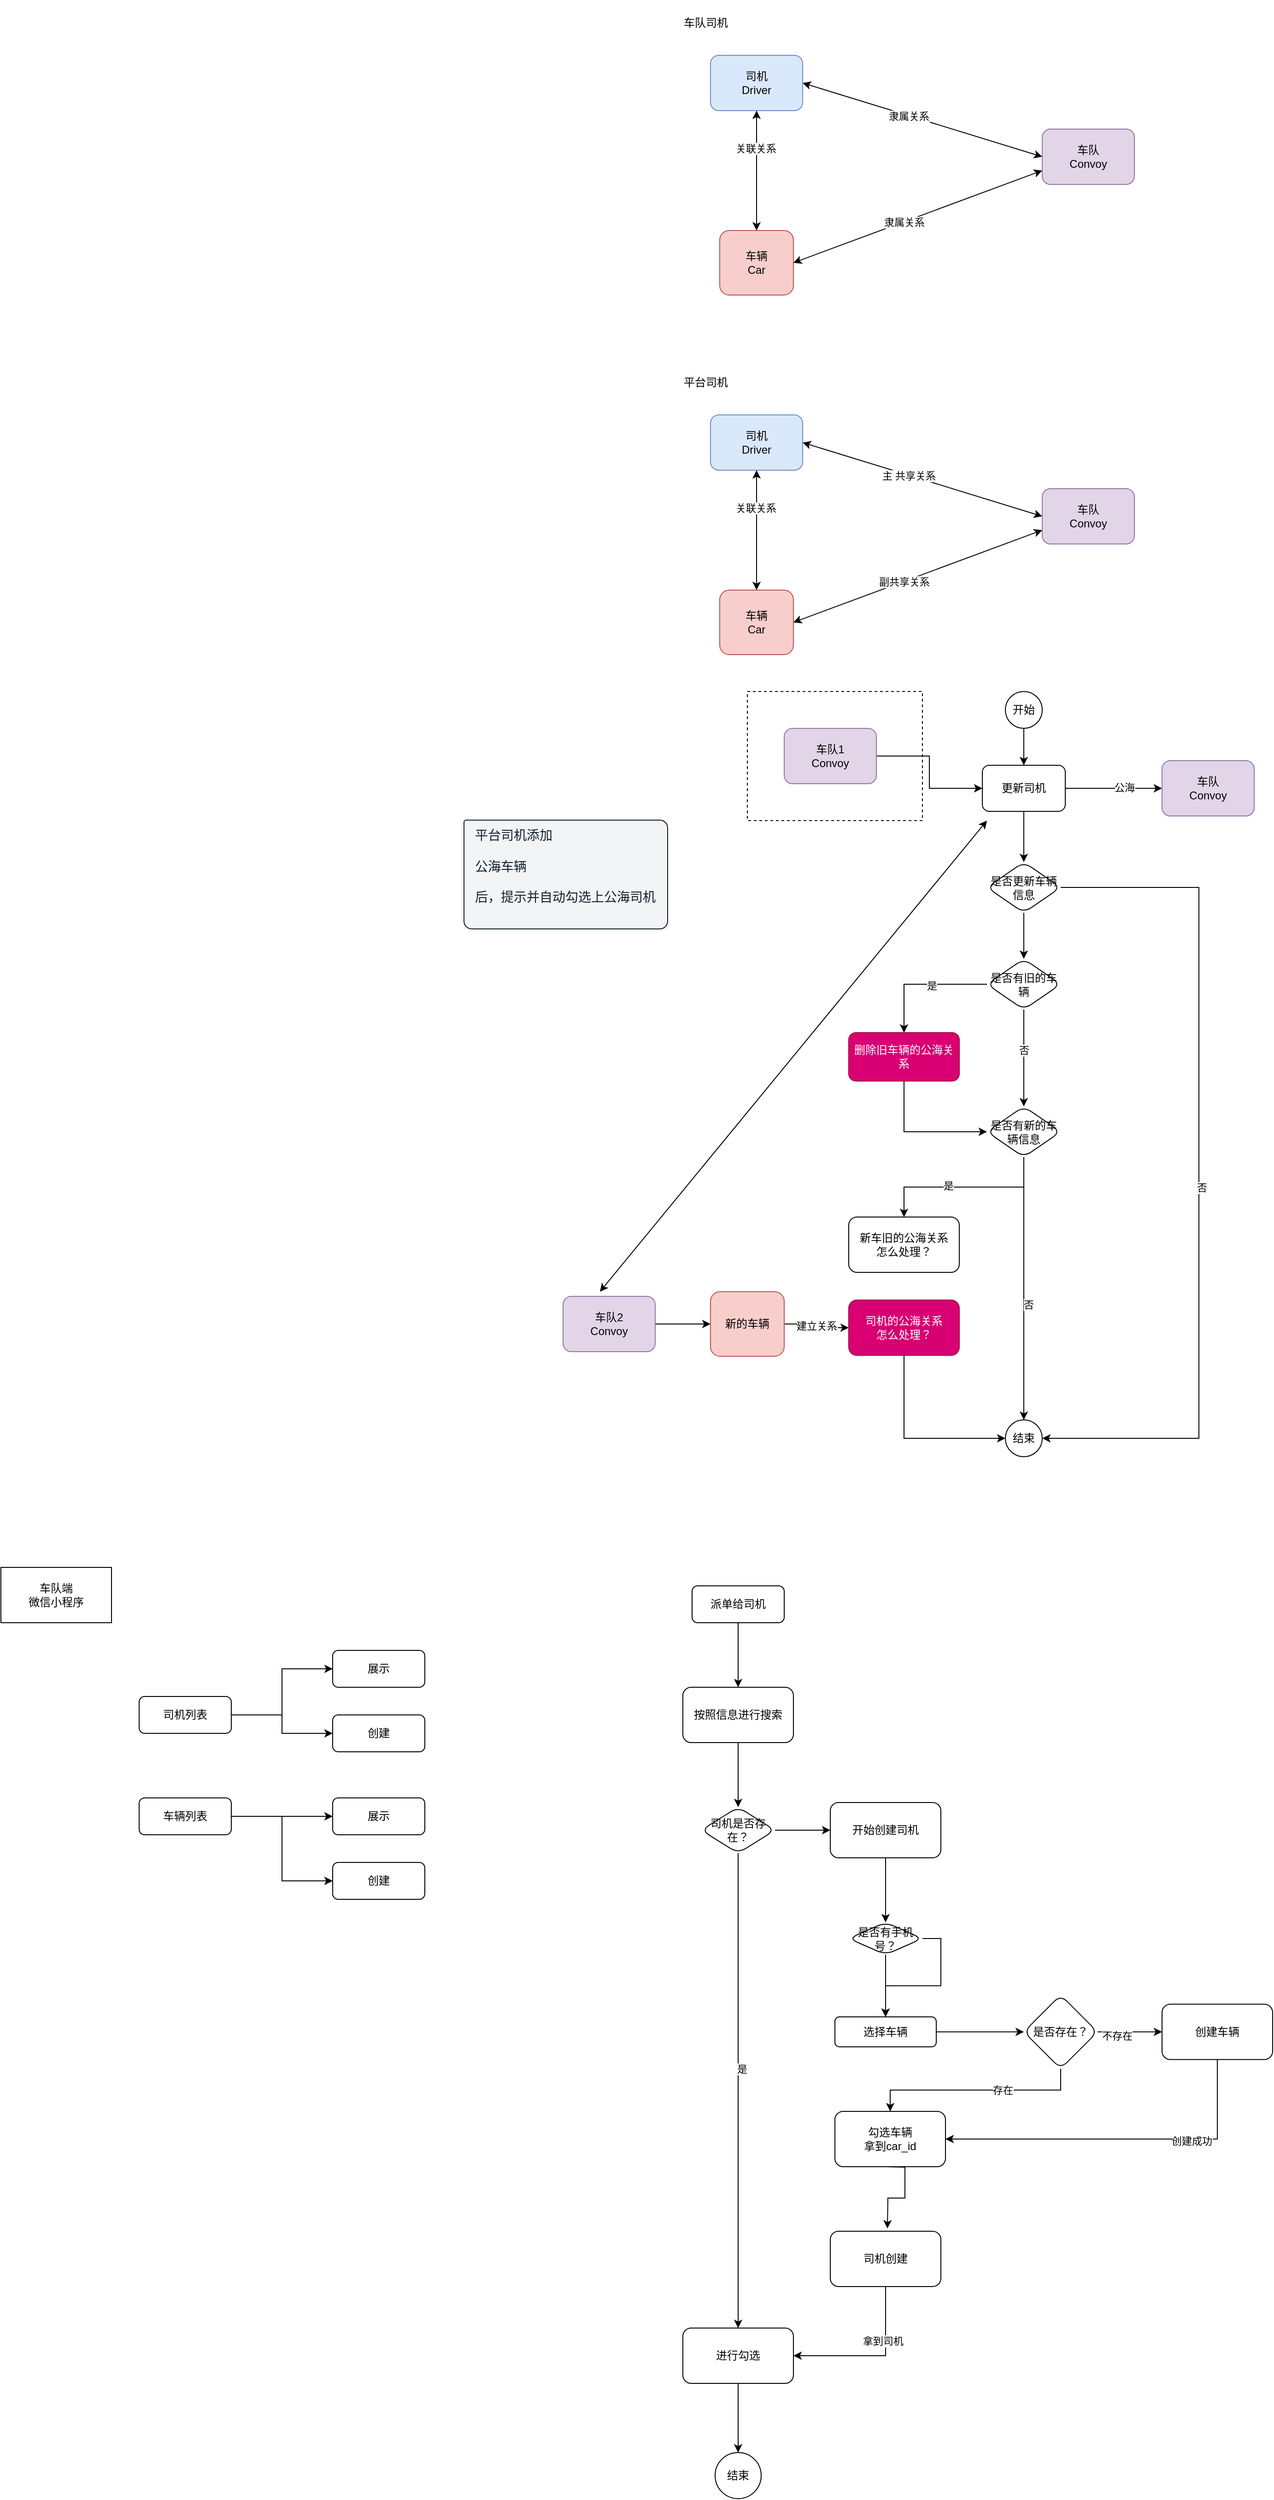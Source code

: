 <mxfile version="14.2.7" type="github">
  <diagram id="2kbX1E1XRLJPokDe4Fhj" name="第 1 页">
    <mxGraphModel dx="2235" dy="938" grid="1" gridSize="10" guides="1" tooltips="1" connect="1" arrows="1" fold="1" page="1" pageScale="1" pageWidth="827" pageHeight="1169" math="0" shadow="0">
      <root>
        <mxCell id="0" />
        <mxCell id="1" parent="0" />
        <mxCell id="m8hh6OS_aODhGldMMyQQ-11" value="" style="rounded=0;whiteSpace=wrap;html=1;dashed=1;" parent="1" vertex="1">
          <mxGeometry x="150" y="860" width="190" height="140" as="geometry" />
        </mxCell>
        <mxCell id="YYjRhVhqArYzpzuxB-8n-1" value="司机&lt;br&gt;Driver" style="rounded=1;whiteSpace=wrap;html=1;fillColor=#dae8fc;strokeColor=#6c8ebf;" parent="1" vertex="1">
          <mxGeometry x="110" y="170" width="100" height="60" as="geometry" />
        </mxCell>
        <mxCell id="YYjRhVhqArYzpzuxB-8n-2" value="车队&lt;br&gt;Convoy" style="rounded=1;whiteSpace=wrap;html=1;fillColor=#e1d5e7;strokeColor=#9673a6;" parent="1" vertex="1">
          <mxGeometry x="470" y="250" width="100" height="60" as="geometry" />
        </mxCell>
        <mxCell id="YYjRhVhqArYzpzuxB-8n-3" value="车辆&lt;br&gt;Car" style="rounded=1;whiteSpace=wrap;html=1;fillColor=#f8cecc;strokeColor=#b85450;" parent="1" vertex="1">
          <mxGeometry x="120" y="360" width="80" height="70" as="geometry" />
        </mxCell>
        <mxCell id="YYjRhVhqArYzpzuxB-8n-4" value="" style="endArrow=classic;startArrow=classic;html=1;entryX=0;entryY=0.5;entryDx=0;entryDy=0;" parent="1" target="YYjRhVhqArYzpzuxB-8n-2" edge="1">
          <mxGeometry width="50" height="50" relative="1" as="geometry">
            <mxPoint x="210" y="200" as="sourcePoint" />
            <mxPoint x="260" y="150" as="targetPoint" />
          </mxGeometry>
        </mxCell>
        <mxCell id="YYjRhVhqArYzpzuxB-8n-5" value="隶属关系" style="edgeLabel;html=1;align=center;verticalAlign=middle;resizable=0;points=[];" parent="YYjRhVhqArYzpzuxB-8n-4" vertex="1" connectable="0">
          <mxGeometry x="-0.115" relative="1" as="geometry">
            <mxPoint as="offset" />
          </mxGeometry>
        </mxCell>
        <mxCell id="YYjRhVhqArYzpzuxB-8n-6" value="" style="endArrow=classic;startArrow=classic;html=1;entryX=0;entryY=0.75;entryDx=0;entryDy=0;exitX=1;exitY=0.5;exitDx=0;exitDy=0;" parent="1" source="YYjRhVhqArYzpzuxB-8n-3" target="YYjRhVhqArYzpzuxB-8n-2" edge="1">
          <mxGeometry width="50" height="50" relative="1" as="geometry">
            <mxPoint x="360" y="490" as="sourcePoint" />
            <mxPoint x="690" y="530" as="targetPoint" />
          </mxGeometry>
        </mxCell>
        <mxCell id="YYjRhVhqArYzpzuxB-8n-7" value="隶属关系" style="edgeLabel;html=1;align=center;verticalAlign=middle;resizable=0;points=[];" parent="YYjRhVhqArYzpzuxB-8n-6" vertex="1" connectable="0">
          <mxGeometry x="-0.115" relative="1" as="geometry">
            <mxPoint as="offset" />
          </mxGeometry>
        </mxCell>
        <mxCell id="YYjRhVhqArYzpzuxB-8n-8" value="" style="endArrow=classic;startArrow=classic;html=1;exitX=0.5;exitY=1;exitDx=0;exitDy=0;entryX=0.5;entryY=0;entryDx=0;entryDy=0;" parent="1" source="YYjRhVhqArYzpzuxB-8n-1" target="YYjRhVhqArYzpzuxB-8n-3" edge="1">
          <mxGeometry width="50" height="50" relative="1" as="geometry">
            <mxPoint x="230" y="540" as="sourcePoint" />
            <mxPoint x="280" y="490" as="targetPoint" />
          </mxGeometry>
        </mxCell>
        <mxCell id="YYjRhVhqArYzpzuxB-8n-9" value="关联关系" style="edgeLabel;html=1;align=center;verticalAlign=middle;resizable=0;points=[];" parent="YYjRhVhqArYzpzuxB-8n-8" vertex="1" connectable="0">
          <mxGeometry x="-0.354" y="-1" relative="1" as="geometry">
            <mxPoint y="-1" as="offset" />
          </mxGeometry>
        </mxCell>
        <mxCell id="YYjRhVhqArYzpzuxB-8n-11" value="车队司机" style="text;html=1;strokeColor=none;fillColor=none;align=center;verticalAlign=middle;whiteSpace=wrap;rounded=0;" parent="1" vertex="1">
          <mxGeometry x="70" y="110" width="70" height="50" as="geometry" />
        </mxCell>
        <mxCell id="YYjRhVhqArYzpzuxB-8n-24" value="司机&lt;br&gt;Driver" style="rounded=1;whiteSpace=wrap;html=1;fillColor=#dae8fc;strokeColor=#6c8ebf;" parent="1" vertex="1">
          <mxGeometry x="110" y="560" width="100" height="60" as="geometry" />
        </mxCell>
        <mxCell id="YYjRhVhqArYzpzuxB-8n-25" value="车队&lt;br&gt;Convoy" style="rounded=1;whiteSpace=wrap;html=1;fillColor=#e1d5e7;strokeColor=#9673a6;" parent="1" vertex="1">
          <mxGeometry x="470" y="640" width="100" height="60" as="geometry" />
        </mxCell>
        <mxCell id="YYjRhVhqArYzpzuxB-8n-26" value="车辆&lt;br&gt;Car" style="rounded=1;whiteSpace=wrap;html=1;fillColor=#f8cecc;strokeColor=#b85450;" parent="1" vertex="1">
          <mxGeometry x="120" y="750" width="80" height="70" as="geometry" />
        </mxCell>
        <mxCell id="YYjRhVhqArYzpzuxB-8n-27" value="" style="endArrow=classic;startArrow=classic;html=1;entryX=0;entryY=0.5;entryDx=0;entryDy=0;" parent="1" target="YYjRhVhqArYzpzuxB-8n-25" edge="1">
          <mxGeometry width="50" height="50" relative="1" as="geometry">
            <mxPoint x="210" y="590" as="sourcePoint" />
            <mxPoint x="260" y="540" as="targetPoint" />
          </mxGeometry>
        </mxCell>
        <mxCell id="YYjRhVhqArYzpzuxB-8n-28" value="主 共享关系" style="edgeLabel;html=1;align=center;verticalAlign=middle;resizable=0;points=[];" parent="YYjRhVhqArYzpzuxB-8n-27" vertex="1" connectable="0">
          <mxGeometry x="-0.115" relative="1" as="geometry">
            <mxPoint as="offset" />
          </mxGeometry>
        </mxCell>
        <mxCell id="YYjRhVhqArYzpzuxB-8n-29" value="" style="endArrow=classic;startArrow=classic;html=1;entryX=0;entryY=0.75;entryDx=0;entryDy=0;exitX=1;exitY=0.5;exitDx=0;exitDy=0;" parent="1" source="YYjRhVhqArYzpzuxB-8n-26" target="YYjRhVhqArYzpzuxB-8n-25" edge="1">
          <mxGeometry width="50" height="50" relative="1" as="geometry">
            <mxPoint x="360" y="880" as="sourcePoint" />
            <mxPoint x="690" y="920" as="targetPoint" />
          </mxGeometry>
        </mxCell>
        <mxCell id="YYjRhVhqArYzpzuxB-8n-30" value="副共享关系" style="edgeLabel;html=1;align=center;verticalAlign=middle;resizable=0;points=[];" parent="YYjRhVhqArYzpzuxB-8n-29" vertex="1" connectable="0">
          <mxGeometry x="-0.115" relative="1" as="geometry">
            <mxPoint as="offset" />
          </mxGeometry>
        </mxCell>
        <mxCell id="YYjRhVhqArYzpzuxB-8n-31" value="" style="endArrow=classic;startArrow=classic;html=1;exitX=0.5;exitY=1;exitDx=0;exitDy=0;entryX=0.5;entryY=0;entryDx=0;entryDy=0;" parent="1" source="YYjRhVhqArYzpzuxB-8n-24" target="YYjRhVhqArYzpzuxB-8n-26" edge="1">
          <mxGeometry width="50" height="50" relative="1" as="geometry">
            <mxPoint x="230" y="930" as="sourcePoint" />
            <mxPoint x="280" y="880" as="targetPoint" />
          </mxGeometry>
        </mxCell>
        <mxCell id="YYjRhVhqArYzpzuxB-8n-32" value="关联关系" style="edgeLabel;html=1;align=center;verticalAlign=middle;resizable=0;points=[];" parent="YYjRhVhqArYzpzuxB-8n-31" vertex="1" connectable="0">
          <mxGeometry x="-0.354" y="-1" relative="1" as="geometry">
            <mxPoint y="-1" as="offset" />
          </mxGeometry>
        </mxCell>
        <mxCell id="YYjRhVhqArYzpzuxB-8n-33" value="平台司机" style="text;html=1;strokeColor=none;fillColor=none;align=center;verticalAlign=middle;whiteSpace=wrap;rounded=0;" parent="1" vertex="1">
          <mxGeometry x="70" y="500" width="70" height="50" as="geometry" />
        </mxCell>
        <mxCell id="YYjRhVhqArYzpzuxB-8n-37" value="" style="edgeStyle=orthogonalEdgeStyle;rounded=0;orthogonalLoop=1;jettySize=auto;html=1;" parent="1" source="YYjRhVhqArYzpzuxB-8n-34" target="YYjRhVhqArYzpzuxB-8n-36" edge="1">
          <mxGeometry relative="1" as="geometry" />
        </mxCell>
        <mxCell id="m8hh6OS_aODhGldMMyQQ-2" style="edgeStyle=orthogonalEdgeStyle;rounded=0;orthogonalLoop=1;jettySize=auto;html=1;exitX=1;exitY=0.5;exitDx=0;exitDy=0;entryX=0;entryY=0.5;entryDx=0;entryDy=0;" parent="1" source="YYjRhVhqArYzpzuxB-8n-34" target="m8hh6OS_aODhGldMMyQQ-1" edge="1">
          <mxGeometry relative="1" as="geometry" />
        </mxCell>
        <mxCell id="m8hh6OS_aODhGldMMyQQ-3" value="公海" style="edgeLabel;html=1;align=center;verticalAlign=middle;resizable=0;points=[];" parent="m8hh6OS_aODhGldMMyQQ-2" vertex="1" connectable="0">
          <mxGeometry x="0.219" y="1" relative="1" as="geometry">
            <mxPoint as="offset" />
          </mxGeometry>
        </mxCell>
        <mxCell id="YYjRhVhqArYzpzuxB-8n-34" value="更新司机" style="rounded=1;whiteSpace=wrap;html=1;" parent="1" vertex="1">
          <mxGeometry x="405" y="940" width="90" height="50" as="geometry" />
        </mxCell>
        <mxCell id="YYjRhVhqArYzpzuxB-8n-48" style="edgeStyle=orthogonalEdgeStyle;rounded=0;orthogonalLoop=1;jettySize=auto;html=1;entryX=0.5;entryY=0;entryDx=0;entryDy=0;" parent="1" source="YYjRhVhqArYzpzuxB-8n-35" target="YYjRhVhqArYzpzuxB-8n-34" edge="1">
          <mxGeometry relative="1" as="geometry" />
        </mxCell>
        <mxCell id="YYjRhVhqArYzpzuxB-8n-35" value="开始" style="ellipse;whiteSpace=wrap;html=1;aspect=fixed;" parent="1" vertex="1">
          <mxGeometry x="430" y="860" width="40" height="40" as="geometry" />
        </mxCell>
        <mxCell id="YYjRhVhqArYzpzuxB-8n-47" value="" style="edgeStyle=orthogonalEdgeStyle;rounded=0;orthogonalLoop=1;jettySize=auto;html=1;" parent="1" source="YYjRhVhqArYzpzuxB-8n-36" target="YYjRhVhqArYzpzuxB-8n-46" edge="1">
          <mxGeometry relative="1" as="geometry" />
        </mxCell>
        <mxCell id="YYjRhVhqArYzpzuxB-8n-60" style="edgeStyle=orthogonalEdgeStyle;rounded=0;orthogonalLoop=1;jettySize=auto;html=1;exitX=1;exitY=0.5;exitDx=0;exitDy=0;entryX=1;entryY=0.5;entryDx=0;entryDy=0;" parent="1" source="YYjRhVhqArYzpzuxB-8n-36" target="YYjRhVhqArYzpzuxB-8n-38" edge="1">
          <mxGeometry relative="1" as="geometry">
            <Array as="points">
              <mxPoint x="640" y="1073" />
              <mxPoint x="640" y="1670" />
            </Array>
          </mxGeometry>
        </mxCell>
        <mxCell id="YYjRhVhqArYzpzuxB-8n-61" value="否" style="edgeLabel;html=1;align=center;verticalAlign=middle;resizable=0;points=[];" parent="YYjRhVhqArYzpzuxB-8n-60" vertex="1" connectable="0">
          <mxGeometry x="0.035" y="3" relative="1" as="geometry">
            <mxPoint as="offset" />
          </mxGeometry>
        </mxCell>
        <mxCell id="YYjRhVhqArYzpzuxB-8n-36" value="是否更新车辆信息" style="rhombus;whiteSpace=wrap;html=1;rounded=1;" parent="1" vertex="1">
          <mxGeometry x="410" y="1045" width="80" height="55" as="geometry" />
        </mxCell>
        <mxCell id="YYjRhVhqArYzpzuxB-8n-38" value="结束" style="ellipse;whiteSpace=wrap;html=1;aspect=fixed;" parent="1" vertex="1">
          <mxGeometry x="430" y="1650" width="40" height="40" as="geometry" />
        </mxCell>
        <mxCell id="YYjRhVhqArYzpzuxB-8n-54" style="edgeStyle=orthogonalEdgeStyle;rounded=0;orthogonalLoop=1;jettySize=auto;html=1;exitX=0.5;exitY=1;exitDx=0;exitDy=0;entryX=0;entryY=0.5;entryDx=0;entryDy=0;" parent="1" source="YYjRhVhqArYzpzuxB-8n-41" target="YYjRhVhqArYzpzuxB-8n-49" edge="1">
          <mxGeometry relative="1" as="geometry" />
        </mxCell>
        <mxCell id="YYjRhVhqArYzpzuxB-8n-41" value="删除旧车辆的公海关系" style="whiteSpace=wrap;html=1;rounded=1;fillColor=#d80073;strokeColor=#A50040;fontColor=#ffffff;" parent="1" vertex="1">
          <mxGeometry x="260" y="1230" width="120" height="52.5" as="geometry" />
        </mxCell>
        <mxCell id="YYjRhVhqArYzpzuxB-8n-44" value="新车旧的公海关系&lt;br&gt;怎么处理？" style="whiteSpace=wrap;html=1;rounded=1;" parent="1" vertex="1">
          <mxGeometry x="260" y="1430" width="120" height="60" as="geometry" />
        </mxCell>
        <mxCell id="YYjRhVhqArYzpzuxB-8n-50" style="edgeStyle=orthogonalEdgeStyle;rounded=0;orthogonalLoop=1;jettySize=auto;html=1;exitX=0.5;exitY=1;exitDx=0;exitDy=0;entryX=0.5;entryY=0;entryDx=0;entryDy=0;" parent="1" source="YYjRhVhqArYzpzuxB-8n-46" target="YYjRhVhqArYzpzuxB-8n-49" edge="1">
          <mxGeometry relative="1" as="geometry" />
        </mxCell>
        <mxCell id="YYjRhVhqArYzpzuxB-8n-51" value="否" style="edgeLabel;html=1;align=center;verticalAlign=middle;resizable=0;points=[];" parent="YYjRhVhqArYzpzuxB-8n-50" vertex="1" connectable="0">
          <mxGeometry x="-0.176" relative="1" as="geometry">
            <mxPoint as="offset" />
          </mxGeometry>
        </mxCell>
        <mxCell id="YYjRhVhqArYzpzuxB-8n-52" style="edgeStyle=orthogonalEdgeStyle;rounded=0;orthogonalLoop=1;jettySize=auto;html=1;exitX=0;exitY=0.5;exitDx=0;exitDy=0;entryX=0.5;entryY=0;entryDx=0;entryDy=0;" parent="1" source="YYjRhVhqArYzpzuxB-8n-46" target="YYjRhVhqArYzpzuxB-8n-41" edge="1">
          <mxGeometry relative="1" as="geometry" />
        </mxCell>
        <mxCell id="YYjRhVhqArYzpzuxB-8n-53" value="是" style="edgeLabel;html=1;align=center;verticalAlign=middle;resizable=0;points=[];" parent="YYjRhVhqArYzpzuxB-8n-52" vertex="1" connectable="0">
          <mxGeometry x="-0.158" y="1" relative="1" as="geometry">
            <mxPoint as="offset" />
          </mxGeometry>
        </mxCell>
        <mxCell id="YYjRhVhqArYzpzuxB-8n-46" value="是否有旧的车辆" style="rhombus;whiteSpace=wrap;html=1;rounded=1;" parent="1" vertex="1">
          <mxGeometry x="410" y="1150" width="80" height="55" as="geometry" />
        </mxCell>
        <mxCell id="YYjRhVhqArYzpzuxB-8n-56" style="edgeStyle=orthogonalEdgeStyle;rounded=0;orthogonalLoop=1;jettySize=auto;html=1;exitX=0.5;exitY=1;exitDx=0;exitDy=0;entryX=0.5;entryY=0;entryDx=0;entryDy=0;" parent="1" source="YYjRhVhqArYzpzuxB-8n-49" target="YYjRhVhqArYzpzuxB-8n-44" edge="1">
          <mxGeometry relative="1" as="geometry" />
        </mxCell>
        <mxCell id="YYjRhVhqArYzpzuxB-8n-57" value="是" style="edgeLabel;html=1;align=center;verticalAlign=middle;resizable=0;points=[];" parent="YYjRhVhqArYzpzuxB-8n-56" vertex="1" connectable="0">
          <mxGeometry x="0.164" y="-2" relative="1" as="geometry">
            <mxPoint x="-1" as="offset" />
          </mxGeometry>
        </mxCell>
        <mxCell id="YYjRhVhqArYzpzuxB-8n-58" style="edgeStyle=orthogonalEdgeStyle;rounded=0;orthogonalLoop=1;jettySize=auto;html=1;exitX=0.5;exitY=1;exitDx=0;exitDy=0;" parent="1" source="YYjRhVhqArYzpzuxB-8n-49" edge="1">
          <mxGeometry relative="1" as="geometry">
            <mxPoint x="450" y="1650" as="targetPoint" />
          </mxGeometry>
        </mxCell>
        <mxCell id="YYjRhVhqArYzpzuxB-8n-59" value="否" style="edgeLabel;html=1;align=center;verticalAlign=middle;resizable=0;points=[];" parent="YYjRhVhqArYzpzuxB-8n-58" vertex="1" connectable="0">
          <mxGeometry x="0.124" y="4" relative="1" as="geometry">
            <mxPoint as="offset" />
          </mxGeometry>
        </mxCell>
        <mxCell id="YYjRhVhqArYzpzuxB-8n-49" value="是否有新的车辆信息" style="rhombus;whiteSpace=wrap;html=1;rounded=1;" parent="1" vertex="1">
          <mxGeometry x="410" y="1310" width="80" height="55" as="geometry" />
        </mxCell>
        <mxCell id="YYjRhVhqArYzpzuxB-8n-62" style="edgeStyle=orthogonalEdgeStyle;rounded=0;orthogonalLoop=1;jettySize=auto;html=1;exitX=0.5;exitY=1;exitDx=0;exitDy=0;entryX=0;entryY=0.5;entryDx=0;entryDy=0;" parent="1" source="YYjRhVhqArYzpzuxB-8n-55" target="YYjRhVhqArYzpzuxB-8n-38" edge="1">
          <mxGeometry relative="1" as="geometry" />
        </mxCell>
        <mxCell id="YYjRhVhqArYzpzuxB-8n-55" value="司机的公海关系&lt;br&gt;怎么处理？" style="whiteSpace=wrap;html=1;rounded=1;fillColor=#d80073;strokeColor=#A50040;fontColor=#ffffff;" parent="1" vertex="1">
          <mxGeometry x="260" y="1520" width="120" height="60" as="geometry" />
        </mxCell>
        <mxCell id="m8hh6OS_aODhGldMMyQQ-1" value="车队&lt;br&gt;Convoy" style="rounded=1;whiteSpace=wrap;html=1;fillColor=#e1d5e7;strokeColor=#9673a6;" parent="1" vertex="1">
          <mxGeometry x="600" y="935" width="100" height="60" as="geometry" />
        </mxCell>
        <mxCell id="m8hh6OS_aODhGldMMyQQ-4" value="&lt;div class=&quot;msg-content scaleable&quot; style=&quot;box-sizing: border-box ; margin: 0px ; padding: 0px ; overflow-wrap: break-word ; position: relative ; max-width: 640px ; min-width: 10px ; color: rgb(17 , 31 , 44) ; font-family: , , &amp;#34;pingfang sc&amp;#34; , &amp;#34;hiragino sans gb&amp;#34; , &amp;#34;segoe ui&amp;#34; , , &amp;#34;roboto&amp;#34; , &amp;#34;droid sans&amp;#34; , &amp;#34;helvetica neue&amp;#34; , sans-serif ; font-size: 14px ; text-align: left ; background-color: rgb(242 , 244 , 245)&quot;&gt;&lt;div class=&quot;msg-text normal-text text-msg-over-hidden&quot; style=&quot;box-sizing: border-box ; margin: 0px ; padding: 8px 12px ; border-radius: 3px 9px 9px ; border: 1px solid ; overflow: hidden&quot;&gt;&lt;div class=&quot;origin-content&quot; style=&quot;box-sizing: border-box ; margin: 0px ; padding: 0px&quot;&gt;平台司机添加&lt;/div&gt;&lt;div class=&quot;origin-content&quot; style=&quot;box-sizing: border-box ; margin: 0px ; padding: 0px&quot;&gt;&lt;br&gt;&lt;/div&gt;&lt;div class=&quot;origin-content&quot; style=&quot;box-sizing: border-box ; margin: 0px ; padding: 0px&quot;&gt;公海车辆&lt;/div&gt;&lt;div class=&quot;origin-content&quot; style=&quot;box-sizing: border-box ; margin: 0px ; padding: 0px&quot;&gt;&lt;br&gt;&lt;/div&gt;&lt;div class=&quot;origin-content&quot; style=&quot;box-sizing: border-box ; margin: 0px ; padding: 0px&quot;&gt;后，提示并自动勾选上公海司机&lt;/div&gt;&lt;div&gt;&lt;br&gt;&lt;/div&gt;&lt;div class=&quot;interaction-info&quot; style=&quot;box-sizing: border-box ; margin: 0px ; padding: 0px ; display: flex ; flex-direction: row ; align-items: center ; border-radius: 3px&quot;&gt;&lt;div class=&quot;interaction-info-wrap&quot; style=&quot;box-sizing: border-box ; margin: 0px ; padding: 0px ; display: flex&quot;&gt;&lt;/div&gt;&lt;/div&gt;&lt;/div&gt;&lt;/div&gt;&lt;div class=&quot;msg-operation &quot; style=&quot;box-sizing: border-box ; margin: 0px ; padding: 0px 4px ; display: flex ; flex-direction: row ; color: rgb(17 , 31 , 44) ; font-family: , , &amp;#34;pingfang sc&amp;#34; , &amp;#34;hiragino sans gb&amp;#34; , &amp;#34;segoe ui&amp;#34; , , &amp;#34;roboto&amp;#34; , &amp;#34;droid sans&amp;#34; , &amp;#34;helvetica neue&amp;#34; , sans-serif ; font-size: 14px ; text-align: left ; background-color: rgb(242 , 244 , 245)&quot;&gt;&lt;/div&gt;" style="text;html=1;strokeColor=none;fillColor=none;align=center;verticalAlign=middle;whiteSpace=wrap;rounded=0;" parent="1" vertex="1">
          <mxGeometry x="-165" y="1045" width="235" height="25" as="geometry" />
        </mxCell>
        <mxCell id="m8hh6OS_aODhGldMMyQQ-12" value="建立关系" style="edgeStyle=orthogonalEdgeStyle;rounded=0;orthogonalLoop=1;jettySize=auto;html=1;exitX=1;exitY=0.5;exitDx=0;exitDy=0;entryX=0;entryY=0.5;entryDx=0;entryDy=0;" parent="1" source="m8hh6OS_aODhGldMMyQQ-6" target="YYjRhVhqArYzpzuxB-8n-55" edge="1">
          <mxGeometry relative="1" as="geometry" />
        </mxCell>
        <mxCell id="m8hh6OS_aODhGldMMyQQ-6" value="新的车辆" style="rounded=1;whiteSpace=wrap;html=1;fillColor=#f8cecc;strokeColor=#b85450;" parent="1" vertex="1">
          <mxGeometry x="110" y="1511" width="80" height="70" as="geometry" />
        </mxCell>
        <mxCell id="m8hh6OS_aODhGldMMyQQ-10" style="edgeStyle=orthogonalEdgeStyle;rounded=0;orthogonalLoop=1;jettySize=auto;html=1;exitX=1;exitY=0.5;exitDx=0;exitDy=0;entryX=0;entryY=0.5;entryDx=0;entryDy=0;" parent="1" source="m8hh6OS_aODhGldMMyQQ-7" target="m8hh6OS_aODhGldMMyQQ-6" edge="1">
          <mxGeometry relative="1" as="geometry" />
        </mxCell>
        <mxCell id="m8hh6OS_aODhGldMMyQQ-7" value="车队2&lt;br&gt;Convoy" style="rounded=1;whiteSpace=wrap;html=1;fillColor=#e1d5e7;strokeColor=#9673a6;" parent="1" vertex="1">
          <mxGeometry x="-50" y="1516" width="100" height="60" as="geometry" />
        </mxCell>
        <mxCell id="m8hh6OS_aODhGldMMyQQ-9" style="edgeStyle=orthogonalEdgeStyle;rounded=0;orthogonalLoop=1;jettySize=auto;html=1;" parent="1" source="m8hh6OS_aODhGldMMyQQ-8" target="YYjRhVhqArYzpzuxB-8n-34" edge="1">
          <mxGeometry relative="1" as="geometry" />
        </mxCell>
        <mxCell id="m8hh6OS_aODhGldMMyQQ-8" value="车队1&lt;br&gt;Convoy" style="rounded=1;whiteSpace=wrap;html=1;fillColor=#e1d5e7;strokeColor=#9673a6;" parent="1" vertex="1">
          <mxGeometry x="190" y="900" width="100" height="60" as="geometry" />
        </mxCell>
        <mxCell id="m8hh6OS_aODhGldMMyQQ-15" value="" style="endArrow=classic;startArrow=classic;html=1;" parent="1" edge="1">
          <mxGeometry width="50" height="50" relative="1" as="geometry">
            <mxPoint x="-10" y="1511" as="sourcePoint" />
            <mxPoint x="410" y="1000" as="targetPoint" />
          </mxGeometry>
        </mxCell>
        <mxCell id="srrPBb_LImf4COK4saE4-1" value="车队端&lt;br&gt;微信小程序" style="rounded=0;whiteSpace=wrap;html=1;" vertex="1" parent="1">
          <mxGeometry x="-660" y="1810" width="120" height="60" as="geometry" />
        </mxCell>
        <mxCell id="srrPBb_LImf4COK4saE4-10" style="edgeStyle=orthogonalEdgeStyle;rounded=0;orthogonalLoop=1;jettySize=auto;html=1;exitX=1;exitY=0.5;exitDx=0;exitDy=0;entryX=0;entryY=0.5;entryDx=0;entryDy=0;" edge="1" parent="1" source="srrPBb_LImf4COK4saE4-2" target="srrPBb_LImf4COK4saE4-8">
          <mxGeometry relative="1" as="geometry" />
        </mxCell>
        <mxCell id="srrPBb_LImf4COK4saE4-11" style="edgeStyle=orthogonalEdgeStyle;rounded=0;orthogonalLoop=1;jettySize=auto;html=1;exitX=1;exitY=0.5;exitDx=0;exitDy=0;entryX=0;entryY=0.5;entryDx=0;entryDy=0;" edge="1" parent="1" source="srrPBb_LImf4COK4saE4-2" target="srrPBb_LImf4COK4saE4-9">
          <mxGeometry relative="1" as="geometry" />
        </mxCell>
        <mxCell id="srrPBb_LImf4COK4saE4-2" value="司机列表" style="rounded=1;whiteSpace=wrap;html=1;" vertex="1" parent="1">
          <mxGeometry x="-510" y="1950" width="100" height="40" as="geometry" />
        </mxCell>
        <mxCell id="srrPBb_LImf4COK4saE4-6" style="edgeStyle=orthogonalEdgeStyle;rounded=0;orthogonalLoop=1;jettySize=auto;html=1;exitX=1;exitY=0.5;exitDx=0;exitDy=0;entryX=0;entryY=0.5;entryDx=0;entryDy=0;" edge="1" parent="1" source="srrPBb_LImf4COK4saE4-3" target="srrPBb_LImf4COK4saE4-4">
          <mxGeometry relative="1" as="geometry" />
        </mxCell>
        <mxCell id="srrPBb_LImf4COK4saE4-7" style="edgeStyle=orthogonalEdgeStyle;rounded=0;orthogonalLoop=1;jettySize=auto;html=1;exitX=1;exitY=0.5;exitDx=0;exitDy=0;entryX=0;entryY=0.5;entryDx=0;entryDy=0;" edge="1" parent="1" source="srrPBb_LImf4COK4saE4-3" target="srrPBb_LImf4COK4saE4-5">
          <mxGeometry relative="1" as="geometry" />
        </mxCell>
        <mxCell id="srrPBb_LImf4COK4saE4-3" value="车辆列表" style="rounded=1;whiteSpace=wrap;html=1;" vertex="1" parent="1">
          <mxGeometry x="-510" y="2060" width="100" height="40" as="geometry" />
        </mxCell>
        <mxCell id="srrPBb_LImf4COK4saE4-4" value="展示" style="rounded=1;whiteSpace=wrap;html=1;" vertex="1" parent="1">
          <mxGeometry x="-300" y="2060" width="100" height="40" as="geometry" />
        </mxCell>
        <mxCell id="srrPBb_LImf4COK4saE4-5" value="创建" style="rounded=1;whiteSpace=wrap;html=1;" vertex="1" parent="1">
          <mxGeometry x="-300" y="2130" width="100" height="40" as="geometry" />
        </mxCell>
        <mxCell id="srrPBb_LImf4COK4saE4-8" value="展示" style="rounded=1;whiteSpace=wrap;html=1;" vertex="1" parent="1">
          <mxGeometry x="-300" y="1900" width="100" height="40" as="geometry" />
        </mxCell>
        <mxCell id="srrPBb_LImf4COK4saE4-9" value="创建" style="rounded=1;whiteSpace=wrap;html=1;" vertex="1" parent="1">
          <mxGeometry x="-300" y="1970" width="100" height="40" as="geometry" />
        </mxCell>
        <mxCell id="srrPBb_LImf4COK4saE4-14" value="" style="edgeStyle=orthogonalEdgeStyle;rounded=0;orthogonalLoop=1;jettySize=auto;html=1;" edge="1" parent="1" source="srrPBb_LImf4COK4saE4-12" target="srrPBb_LImf4COK4saE4-13">
          <mxGeometry relative="1" as="geometry" />
        </mxCell>
        <mxCell id="srrPBb_LImf4COK4saE4-12" value="派单给司机" style="rounded=1;whiteSpace=wrap;html=1;" vertex="1" parent="1">
          <mxGeometry x="90" y="1830" width="100" height="40" as="geometry" />
        </mxCell>
        <mxCell id="srrPBb_LImf4COK4saE4-16" value="" style="edgeStyle=orthogonalEdgeStyle;rounded=0;orthogonalLoop=1;jettySize=auto;html=1;" edge="1" parent="1" source="srrPBb_LImf4COK4saE4-13" target="srrPBb_LImf4COK4saE4-15">
          <mxGeometry relative="1" as="geometry" />
        </mxCell>
        <mxCell id="srrPBb_LImf4COK4saE4-13" value="按照信息进行搜索" style="whiteSpace=wrap;html=1;rounded=1;" vertex="1" parent="1">
          <mxGeometry x="80" y="1940" width="120" height="60" as="geometry" />
        </mxCell>
        <mxCell id="srrPBb_LImf4COK4saE4-18" value="" style="edgeStyle=orthogonalEdgeStyle;rounded=0;orthogonalLoop=1;jettySize=auto;html=1;" edge="1" parent="1" source="srrPBb_LImf4COK4saE4-15" target="srrPBb_LImf4COK4saE4-17">
          <mxGeometry relative="1" as="geometry" />
        </mxCell>
        <mxCell id="srrPBb_LImf4COK4saE4-19" value="是" style="edgeLabel;html=1;align=center;verticalAlign=middle;resizable=0;points=[];" vertex="1" connectable="0" parent="srrPBb_LImf4COK4saE4-18">
          <mxGeometry x="-0.093" y="4" relative="1" as="geometry">
            <mxPoint as="offset" />
          </mxGeometry>
        </mxCell>
        <mxCell id="srrPBb_LImf4COK4saE4-24" value="" style="edgeStyle=orthogonalEdgeStyle;rounded=0;orthogonalLoop=1;jettySize=auto;html=1;" edge="1" parent="1" source="srrPBb_LImf4COK4saE4-15" target="srrPBb_LImf4COK4saE4-23">
          <mxGeometry relative="1" as="geometry" />
        </mxCell>
        <mxCell id="srrPBb_LImf4COK4saE4-15" value="司机是否存在？" style="rhombus;whiteSpace=wrap;html=1;rounded=1;" vertex="1" parent="1">
          <mxGeometry x="100" y="2070" width="80" height="50" as="geometry" />
        </mxCell>
        <mxCell id="srrPBb_LImf4COK4saE4-21" style="edgeStyle=orthogonalEdgeStyle;rounded=0;orthogonalLoop=1;jettySize=auto;html=1;exitX=0.5;exitY=1;exitDx=0;exitDy=0;entryX=0.5;entryY=0;entryDx=0;entryDy=0;" edge="1" parent="1" source="srrPBb_LImf4COK4saE4-17" target="srrPBb_LImf4COK4saE4-20">
          <mxGeometry relative="1" as="geometry" />
        </mxCell>
        <mxCell id="srrPBb_LImf4COK4saE4-17" value="进行勾选" style="whiteSpace=wrap;html=1;rounded=1;" vertex="1" parent="1">
          <mxGeometry x="80" y="2635" width="120" height="60" as="geometry" />
        </mxCell>
        <mxCell id="srrPBb_LImf4COK4saE4-20" value="结束" style="ellipse;whiteSpace=wrap;html=1;aspect=fixed;" vertex="1" parent="1">
          <mxGeometry x="115" y="2770" width="50" height="50" as="geometry" />
        </mxCell>
        <mxCell id="srrPBb_LImf4COK4saE4-26" value="" style="edgeStyle=orthogonalEdgeStyle;rounded=0;orthogonalLoop=1;jettySize=auto;html=1;" edge="1" parent="1" source="srrPBb_LImf4COK4saE4-23" target="srrPBb_LImf4COK4saE4-25">
          <mxGeometry relative="1" as="geometry" />
        </mxCell>
        <mxCell id="srrPBb_LImf4COK4saE4-23" value="开始创建司机" style="whiteSpace=wrap;html=1;rounded=1;" vertex="1" parent="1">
          <mxGeometry x="240" y="2065" width="120" height="60" as="geometry" />
        </mxCell>
        <mxCell id="srrPBb_LImf4COK4saE4-32" value="" style="edgeStyle=orthogonalEdgeStyle;rounded=0;orthogonalLoop=1;jettySize=auto;html=1;" edge="1" parent="1" source="srrPBb_LImf4COK4saE4-25" target="srrPBb_LImf4COK4saE4-31">
          <mxGeometry relative="1" as="geometry" />
        </mxCell>
        <mxCell id="srrPBb_LImf4COK4saE4-35" style="edgeStyle=orthogonalEdgeStyle;rounded=0;orthogonalLoop=1;jettySize=auto;html=1;exitX=1;exitY=0.5;exitDx=0;exitDy=0;entryX=0.5;entryY=0;entryDx=0;entryDy=0;" edge="1" parent="1" source="srrPBb_LImf4COK4saE4-25" target="srrPBb_LImf4COK4saE4-31">
          <mxGeometry relative="1" as="geometry" />
        </mxCell>
        <mxCell id="srrPBb_LImf4COK4saE4-25" value="是否有手机号？" style="rhombus;whiteSpace=wrap;html=1;rounded=1;" vertex="1" parent="1">
          <mxGeometry x="260" y="2195" width="80" height="35" as="geometry" />
        </mxCell>
        <mxCell id="srrPBb_LImf4COK4saE4-34" value="" style="edgeStyle=orthogonalEdgeStyle;rounded=0;orthogonalLoop=1;jettySize=auto;html=1;" edge="1" parent="1" source="srrPBb_LImf4COK4saE4-31" target="srrPBb_LImf4COK4saE4-33">
          <mxGeometry relative="1" as="geometry" />
        </mxCell>
        <mxCell id="srrPBb_LImf4COK4saE4-31" value="选择车辆" style="whiteSpace=wrap;html=1;rounded=1;" vertex="1" parent="1">
          <mxGeometry x="245" y="2297.5" width="110" height="32.5" as="geometry" />
        </mxCell>
        <mxCell id="srrPBb_LImf4COK4saE4-41" value="" style="edgeStyle=orthogonalEdgeStyle;rounded=0;orthogonalLoop=1;jettySize=auto;html=1;" edge="1" parent="1" source="srrPBb_LImf4COK4saE4-33" target="srrPBb_LImf4COK4saE4-40">
          <mxGeometry relative="1" as="geometry" />
        </mxCell>
        <mxCell id="srrPBb_LImf4COK4saE4-51" value="不存在" style="edgeLabel;html=1;align=center;verticalAlign=middle;resizable=0;points=[];" vertex="1" connectable="0" parent="srrPBb_LImf4COK4saE4-41">
          <mxGeometry x="-0.4" y="-4" relative="1" as="geometry">
            <mxPoint as="offset" />
          </mxGeometry>
        </mxCell>
        <mxCell id="srrPBb_LImf4COK4saE4-45" style="edgeStyle=orthogonalEdgeStyle;rounded=0;orthogonalLoop=1;jettySize=auto;html=1;exitX=0.5;exitY=1;exitDx=0;exitDy=0;entryX=0.5;entryY=0;entryDx=0;entryDy=0;" edge="1" parent="1" source="srrPBb_LImf4COK4saE4-33" target="srrPBb_LImf4COK4saE4-36">
          <mxGeometry relative="1" as="geometry" />
        </mxCell>
        <mxCell id="srrPBb_LImf4COK4saE4-46" value="存在" style="edgeLabel;html=1;align=center;verticalAlign=middle;resizable=0;points=[];" vertex="1" connectable="0" parent="srrPBb_LImf4COK4saE4-45">
          <mxGeometry x="-0.255" relative="1" as="geometry">
            <mxPoint as="offset" />
          </mxGeometry>
        </mxCell>
        <mxCell id="srrPBb_LImf4COK4saE4-33" value="是否存在？" style="rhombus;whiteSpace=wrap;html=1;rounded=1;" vertex="1" parent="1">
          <mxGeometry x="450" y="2273.75" width="80" height="80" as="geometry" />
        </mxCell>
        <mxCell id="srrPBb_LImf4COK4saE4-48" style="edgeStyle=orthogonalEdgeStyle;rounded=0;orthogonalLoop=1;jettySize=auto;html=1;exitX=0.5;exitY=1;exitDx=0;exitDy=0;entryX=0.558;entryY=-0.05;entryDx=0;entryDy=0;entryPerimeter=0;" edge="1" parent="1">
          <mxGeometry relative="1" as="geometry">
            <mxPoint x="300" y="2460" as="sourcePoint" />
            <mxPoint x="301.96" y="2527" as="targetPoint" />
          </mxGeometry>
        </mxCell>
        <mxCell id="srrPBb_LImf4COK4saE4-36" value="勾选车辆&lt;br&gt;拿到car_id" style="whiteSpace=wrap;html=1;rounded=1;" vertex="1" parent="1">
          <mxGeometry x="245" y="2400" width="120" height="60" as="geometry" />
        </mxCell>
        <mxCell id="srrPBb_LImf4COK4saE4-43" style="edgeStyle=orthogonalEdgeStyle;rounded=0;orthogonalLoop=1;jettySize=auto;html=1;exitX=0.5;exitY=1;exitDx=0;exitDy=0;entryX=1;entryY=0.5;entryDx=0;entryDy=0;" edge="1" parent="1" source="srrPBb_LImf4COK4saE4-40" target="srrPBb_LImf4COK4saE4-36">
          <mxGeometry relative="1" as="geometry" />
        </mxCell>
        <mxCell id="srrPBb_LImf4COK4saE4-44" value="创建成功" style="edgeLabel;html=1;align=center;verticalAlign=middle;resizable=0;points=[];" vertex="1" connectable="0" parent="srrPBb_LImf4COK4saE4-43">
          <mxGeometry x="-0.398" y="2" relative="1" as="geometry">
            <mxPoint as="offset" />
          </mxGeometry>
        </mxCell>
        <mxCell id="srrPBb_LImf4COK4saE4-40" value="创建车辆" style="whiteSpace=wrap;html=1;rounded=1;" vertex="1" parent="1">
          <mxGeometry x="600" y="2283.75" width="120" height="60" as="geometry" />
        </mxCell>
        <mxCell id="srrPBb_LImf4COK4saE4-49" style="edgeStyle=orthogonalEdgeStyle;rounded=0;orthogonalLoop=1;jettySize=auto;html=1;exitX=0.5;exitY=1;exitDx=0;exitDy=0;entryX=1;entryY=0.5;entryDx=0;entryDy=0;" edge="1" parent="1" source="srrPBb_LImf4COK4saE4-47" target="srrPBb_LImf4COK4saE4-17">
          <mxGeometry relative="1" as="geometry" />
        </mxCell>
        <mxCell id="srrPBb_LImf4COK4saE4-50" value="拿到司机" style="edgeLabel;html=1;align=center;verticalAlign=middle;resizable=0;points=[];" vertex="1" connectable="0" parent="srrPBb_LImf4COK4saE4-49">
          <mxGeometry x="-0.326" y="-3" relative="1" as="geometry">
            <mxPoint as="offset" />
          </mxGeometry>
        </mxCell>
        <mxCell id="srrPBb_LImf4COK4saE4-47" value="司机创建" style="whiteSpace=wrap;html=1;rounded=1;" vertex="1" parent="1">
          <mxGeometry x="240" y="2530" width="120" height="60" as="geometry" />
        </mxCell>
      </root>
    </mxGraphModel>
  </diagram>
</mxfile>
